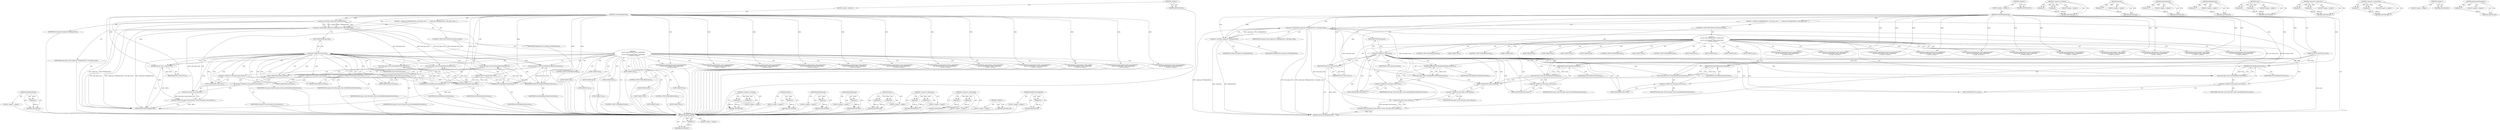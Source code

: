 digraph "BuildMouseWheelEvent" {
vulnerable_117 [label=<(METHOD,BuildMouseEvent)>];
vulnerable_118 [label=<(PARAM,p1)>];
vulnerable_119 [label=<(BLOCK,&lt;empty&gt;,&lt;empty&gt;)>];
vulnerable_120 [label=<(METHOD_RETURN,ANY)>];
vulnerable_6 [label=<(METHOD,&lt;global&gt;)<SUB>1</SUB>>];
vulnerable_7 [label=<(BLOCK,&lt;empty&gt;,&lt;empty&gt;)<SUB>1</SUB>>];
vulnerable_8 [label=<(METHOD,CreateWebInputEvent)<SUB>1</SUB>>];
vulnerable_9 [label=<(PARAM,const PP_InputEvent&amp; event)<SUB>1</SUB>>];
vulnerable_10 [label=<(BLOCK,{
  scoped_ptr&lt;WebInputEvent&gt; web_input_event;
...,{
  scoped_ptr&lt;WebInputEvent&gt; web_input_event;
...)<SUB>1</SUB>>];
vulnerable_11 [label=<(&lt;operator&gt;.greaterThan,scoped_ptr&lt;WebInputEvent&gt; web_input_event)<SUB>2</SUB>>];
vulnerable_12 [label=<(&lt;operator&gt;.lessThan,scoped_ptr&lt;WebInputEvent)<SUB>2</SUB>>];
vulnerable_13 [label=<(IDENTIFIER,scoped_ptr,scoped_ptr&lt;WebInputEvent)<SUB>2</SUB>>];
vulnerable_14 [label=<(IDENTIFIER,WebInputEvent,scoped_ptr&lt;WebInputEvent)<SUB>2</SUB>>];
vulnerable_15 [label=<(IDENTIFIER,web_input_event,scoped_ptr&lt;WebInputEvent&gt; web_input_event)<SUB>2</SUB>>];
vulnerable_16 [label=<(CONTROL_STRUCTURE,SWITCH,switch(event.type))<SUB>3</SUB>>];
vulnerable_17 [label=<(&lt;operator&gt;.fieldAccess,event.type)<SUB>3</SUB>>];
vulnerable_18 [label=<(IDENTIFIER,event,switch(event.type))<SUB>3</SUB>>];
vulnerable_19 [label=<(FIELD_IDENTIFIER,type,type)<SUB>3</SUB>>];
vulnerable_20 [label="<(BLOCK,{
    case PP_INPUTEVENT_TYPE_UNDEFINED:
      ...,{
    case PP_INPUTEVENT_TYPE_UNDEFINED:
      ...)<SUB>3</SUB>>"];
vulnerable_21 [label=<(JUMP_TARGET,case)<SUB>4</SUB>>];
vulnerable_22 [label="<(IDENTIFIER,PP_INPUTEVENT_TYPE_UNDEFINED,{
    case PP_INPUTEVENT_TYPE_UNDEFINED:
      ...)<SUB>4</SUB>>"];
vulnerable_23 [label=<(RETURN,return NULL;,return NULL;)<SUB>5</SUB>>];
vulnerable_24 [label=<(IDENTIFIER,NULL,return NULL;)<SUB>5</SUB>>];
vulnerable_25 [label=<(JUMP_TARGET,case)<SUB>6</SUB>>];
vulnerable_26 [label="<(IDENTIFIER,PP_INPUTEVENT_TYPE_MOUSEDOWN,{
    case PP_INPUTEVENT_TYPE_UNDEFINED:
      ...)<SUB>6</SUB>>"];
vulnerable_27 [label=<(JUMP_TARGET,case)<SUB>7</SUB>>];
vulnerable_28 [label="<(IDENTIFIER,PP_INPUTEVENT_TYPE_MOUSEUP,{
    case PP_INPUTEVENT_TYPE_UNDEFINED:
      ...)<SUB>7</SUB>>"];
vulnerable_29 [label=<(JUMP_TARGET,case)<SUB>8</SUB>>];
vulnerable_30 [label="<(IDENTIFIER,PP_INPUTEVENT_TYPE_MOUSEMOVE,{
    case PP_INPUTEVENT_TYPE_UNDEFINED:
      ...)<SUB>8</SUB>>"];
vulnerable_31 [label=<(JUMP_TARGET,case)<SUB>9</SUB>>];
vulnerable_32 [label="<(IDENTIFIER,PP_INPUTEVENT_TYPE_MOUSEENTER,{
    case PP_INPUTEVENT_TYPE_UNDEFINED:
      ...)<SUB>9</SUB>>"];
vulnerable_33 [label=<(JUMP_TARGET,case)<SUB>10</SUB>>];
vulnerable_34 [label="<(IDENTIFIER,PP_INPUTEVENT_TYPE_MOUSELEAVE,{
    case PP_INPUTEVENT_TYPE_UNDEFINED:
      ...)<SUB>10</SUB>>"];
vulnerable_35 [label=<(reset,web_input_event.reset(BuildMouseEvent(event)))<SUB>11</SUB>>];
vulnerable_36 [label=<(&lt;operator&gt;.fieldAccess,web_input_event.reset)<SUB>11</SUB>>];
vulnerable_37 [label=<(IDENTIFIER,web_input_event,web_input_event.reset(BuildMouseEvent(event)))<SUB>11</SUB>>];
vulnerable_38 [label=<(FIELD_IDENTIFIER,reset,reset)<SUB>11</SUB>>];
vulnerable_39 [label=<(BuildMouseEvent,BuildMouseEvent(event))<SUB>11</SUB>>];
vulnerable_40 [label=<(IDENTIFIER,event,BuildMouseEvent(event))<SUB>11</SUB>>];
vulnerable_41 [label=<(CONTROL_STRUCTURE,BREAK,break;)<SUB>12</SUB>>];
vulnerable_42 [label=<(JUMP_TARGET,case)<SUB>13</SUB>>];
vulnerable_43 [label="<(IDENTIFIER,PP_INPUTEVENT_TYPE_MOUSEWHEEL,{
    case PP_INPUTEVENT_TYPE_UNDEFINED:
      ...)<SUB>13</SUB>>"];
vulnerable_44 [label=<(reset,web_input_event.reset(BuildMouseWheelEvent(event)))<SUB>14</SUB>>];
vulnerable_45 [label=<(&lt;operator&gt;.fieldAccess,web_input_event.reset)<SUB>14</SUB>>];
vulnerable_46 [label=<(IDENTIFIER,web_input_event,web_input_event.reset(BuildMouseWheelEvent(event)))<SUB>14</SUB>>];
vulnerable_47 [label=<(FIELD_IDENTIFIER,reset,reset)<SUB>14</SUB>>];
vulnerable_48 [label=<(BuildMouseWheelEvent,BuildMouseWheelEvent(event))<SUB>14</SUB>>];
vulnerable_49 [label=<(IDENTIFIER,event,BuildMouseWheelEvent(event))<SUB>14</SUB>>];
vulnerable_50 [label=<(CONTROL_STRUCTURE,BREAK,break;)<SUB>15</SUB>>];
vulnerable_51 [label=<(JUMP_TARGET,case)<SUB>16</SUB>>];
vulnerable_52 [label="<(IDENTIFIER,PP_INPUTEVENT_TYPE_RAWKEYDOWN,{
    case PP_INPUTEVENT_TYPE_UNDEFINED:
      ...)<SUB>16</SUB>>"];
vulnerable_53 [label=<(JUMP_TARGET,case)<SUB>17</SUB>>];
vulnerable_54 [label="<(IDENTIFIER,PP_INPUTEVENT_TYPE_KEYDOWN,{
    case PP_INPUTEVENT_TYPE_UNDEFINED:
      ...)<SUB>17</SUB>>"];
vulnerable_55 [label=<(JUMP_TARGET,case)<SUB>18</SUB>>];
vulnerable_56 [label="<(IDENTIFIER,PP_INPUTEVENT_TYPE_KEYUP,{
    case PP_INPUTEVENT_TYPE_UNDEFINED:
      ...)<SUB>18</SUB>>"];
vulnerable_57 [label=<(reset,web_input_event.reset(BuildKeyEvent(event)))<SUB>19</SUB>>];
vulnerable_58 [label=<(&lt;operator&gt;.fieldAccess,web_input_event.reset)<SUB>19</SUB>>];
vulnerable_59 [label=<(IDENTIFIER,web_input_event,web_input_event.reset(BuildKeyEvent(event)))<SUB>19</SUB>>];
vulnerable_60 [label=<(FIELD_IDENTIFIER,reset,reset)<SUB>19</SUB>>];
vulnerable_61 [label=<(BuildKeyEvent,BuildKeyEvent(event))<SUB>19</SUB>>];
vulnerable_62 [label=<(IDENTIFIER,event,BuildKeyEvent(event))<SUB>19</SUB>>];
vulnerable_63 [label=<(CONTROL_STRUCTURE,BREAK,break;)<SUB>20</SUB>>];
vulnerable_64 [label=<(JUMP_TARGET,case)<SUB>21</SUB>>];
vulnerable_65 [label="<(IDENTIFIER,PP_INPUTEVENT_TYPE_CHAR,{
    case PP_INPUTEVENT_TYPE_UNDEFINED:
      ...)<SUB>21</SUB>>"];
vulnerable_66 [label=<(reset,web_input_event.reset(BuildCharEvent(event)))<SUB>22</SUB>>];
vulnerable_67 [label=<(&lt;operator&gt;.fieldAccess,web_input_event.reset)<SUB>22</SUB>>];
vulnerable_68 [label=<(IDENTIFIER,web_input_event,web_input_event.reset(BuildCharEvent(event)))<SUB>22</SUB>>];
vulnerable_69 [label=<(FIELD_IDENTIFIER,reset,reset)<SUB>22</SUB>>];
vulnerable_70 [label=<(BuildCharEvent,BuildCharEvent(event))<SUB>22</SUB>>];
vulnerable_71 [label=<(IDENTIFIER,event,BuildCharEvent(event))<SUB>22</SUB>>];
vulnerable_72 [label=<(CONTROL_STRUCTURE,BREAK,break;)<SUB>23</SUB>>];
vulnerable_73 [label=<(RETURN,return web_input_event.release();,return web_input_event.release();)<SUB>26</SUB>>];
vulnerable_74 [label=<(release,web_input_event.release())<SUB>26</SUB>>];
vulnerable_75 [label=<(&lt;operator&gt;.fieldAccess,web_input_event.release)<SUB>26</SUB>>];
vulnerable_76 [label=<(IDENTIFIER,web_input_event,web_input_event.release())<SUB>26</SUB>>];
vulnerable_77 [label=<(FIELD_IDENTIFIER,release,release)<SUB>26</SUB>>];
vulnerable_78 [label=<(METHOD_RETURN,WebInputEvent)<SUB>1</SUB>>];
vulnerable_80 [label=<(METHOD_RETURN,ANY)<SUB>1</SUB>>];
vulnerable_102 [label=<(METHOD,&lt;operator&gt;.lessThan)>];
vulnerable_103 [label=<(PARAM,p1)>];
vulnerable_104 [label=<(PARAM,p2)>];
vulnerable_105 [label=<(BLOCK,&lt;empty&gt;,&lt;empty&gt;)>];
vulnerable_106 [label=<(METHOD_RETURN,ANY)>];
vulnerable_133 [label=<(METHOD,release)>];
vulnerable_134 [label=<(PARAM,p1)>];
vulnerable_135 [label=<(BLOCK,&lt;empty&gt;,&lt;empty&gt;)>];
vulnerable_136 [label=<(METHOD_RETURN,ANY)>];
vulnerable_129 [label=<(METHOD,BuildCharEvent)>];
vulnerable_130 [label=<(PARAM,p1)>];
vulnerable_131 [label=<(BLOCK,&lt;empty&gt;,&lt;empty&gt;)>];
vulnerable_132 [label=<(METHOD_RETURN,ANY)>];
vulnerable_125 [label=<(METHOD,BuildKeyEvent)>];
vulnerable_126 [label=<(PARAM,p1)>];
vulnerable_127 [label=<(BLOCK,&lt;empty&gt;,&lt;empty&gt;)>];
vulnerable_128 [label=<(METHOD_RETURN,ANY)>];
vulnerable_112 [label=<(METHOD,reset)>];
vulnerable_113 [label=<(PARAM,p1)>];
vulnerable_114 [label=<(PARAM,p2)>];
vulnerable_115 [label=<(BLOCK,&lt;empty&gt;,&lt;empty&gt;)>];
vulnerable_116 [label=<(METHOD_RETURN,ANY)>];
vulnerable_107 [label=<(METHOD,&lt;operator&gt;.fieldAccess)>];
vulnerable_108 [label=<(PARAM,p1)>];
vulnerable_109 [label=<(PARAM,p2)>];
vulnerable_110 [label=<(BLOCK,&lt;empty&gt;,&lt;empty&gt;)>];
vulnerable_111 [label=<(METHOD_RETURN,ANY)>];
vulnerable_97 [label=<(METHOD,&lt;operator&gt;.greaterThan)>];
vulnerable_98 [label=<(PARAM,p1)>];
vulnerable_99 [label=<(PARAM,p2)>];
vulnerable_100 [label=<(BLOCK,&lt;empty&gt;,&lt;empty&gt;)>];
vulnerable_101 [label=<(METHOD_RETURN,ANY)>];
vulnerable_91 [label=<(METHOD,&lt;global&gt;)<SUB>1</SUB>>];
vulnerable_92 [label=<(BLOCK,&lt;empty&gt;,&lt;empty&gt;)>];
vulnerable_93 [label=<(METHOD_RETURN,ANY)>];
vulnerable_121 [label=<(METHOD,BuildMouseWheelEvent)>];
vulnerable_122 [label=<(PARAM,p1)>];
vulnerable_123 [label=<(BLOCK,&lt;empty&gt;,&lt;empty&gt;)>];
vulnerable_124 [label=<(METHOD_RETURN,ANY)>];
fixed_119 [label=<(METHOD,BuildMouseEvent)>];
fixed_120 [label=<(PARAM,p1)>];
fixed_121 [label=<(BLOCK,&lt;empty&gt;,&lt;empty&gt;)>];
fixed_122 [label=<(METHOD_RETURN,ANY)>];
fixed_6 [label=<(METHOD,&lt;global&gt;)<SUB>1</SUB>>];
fixed_7 [label=<(BLOCK,&lt;empty&gt;,&lt;empty&gt;)<SUB>1</SUB>>];
fixed_8 [label=<(METHOD,CreateWebInputEvent)<SUB>1</SUB>>];
fixed_9 [label=<(PARAM,const PP_InputEvent&amp; event)<SUB>1</SUB>>];
fixed_10 [label=<(BLOCK,{
  scoped_ptr&lt;WebInputEvent&gt; web_input_event;
...,{
  scoped_ptr&lt;WebInputEvent&gt; web_input_event;
...)<SUB>1</SUB>>];
fixed_11 [label=<(&lt;operator&gt;.greaterThan,scoped_ptr&lt;WebInputEvent&gt; web_input_event)<SUB>2</SUB>>];
fixed_12 [label=<(&lt;operator&gt;.lessThan,scoped_ptr&lt;WebInputEvent)<SUB>2</SUB>>];
fixed_13 [label=<(IDENTIFIER,scoped_ptr,scoped_ptr&lt;WebInputEvent)<SUB>2</SUB>>];
fixed_14 [label=<(IDENTIFIER,WebInputEvent,scoped_ptr&lt;WebInputEvent)<SUB>2</SUB>>];
fixed_15 [label=<(IDENTIFIER,web_input_event,scoped_ptr&lt;WebInputEvent&gt; web_input_event)<SUB>2</SUB>>];
fixed_16 [label=<(CONTROL_STRUCTURE,SWITCH,switch(event.type))<SUB>3</SUB>>];
fixed_17 [label=<(&lt;operator&gt;.fieldAccess,event.type)<SUB>3</SUB>>];
fixed_18 [label=<(IDENTIFIER,event,switch(event.type))<SUB>3</SUB>>];
fixed_19 [label=<(FIELD_IDENTIFIER,type,type)<SUB>3</SUB>>];
fixed_20 [label="<(BLOCK,{
    case PP_INPUTEVENT_TYPE_UNDEFINED:
      ...,{
    case PP_INPUTEVENT_TYPE_UNDEFINED:
      ...)<SUB>3</SUB>>"];
fixed_21 [label=<(JUMP_TARGET,case)<SUB>4</SUB>>];
fixed_22 [label="<(IDENTIFIER,PP_INPUTEVENT_TYPE_UNDEFINED,{
    case PP_INPUTEVENT_TYPE_UNDEFINED:
      ...)<SUB>4</SUB>>"];
fixed_23 [label=<(RETURN,return NULL;,return NULL;)<SUB>5</SUB>>];
fixed_24 [label=<(IDENTIFIER,NULL,return NULL;)<SUB>5</SUB>>];
fixed_25 [label=<(JUMP_TARGET,case)<SUB>6</SUB>>];
fixed_26 [label="<(IDENTIFIER,PP_INPUTEVENT_TYPE_MOUSEDOWN,{
    case PP_INPUTEVENT_TYPE_UNDEFINED:
      ...)<SUB>6</SUB>>"];
fixed_27 [label=<(JUMP_TARGET,case)<SUB>7</SUB>>];
fixed_28 [label="<(IDENTIFIER,PP_INPUTEVENT_TYPE_MOUSEUP,{
    case PP_INPUTEVENT_TYPE_UNDEFINED:
      ...)<SUB>7</SUB>>"];
fixed_29 [label=<(JUMP_TARGET,case)<SUB>8</SUB>>];
fixed_30 [label="<(IDENTIFIER,PP_INPUTEVENT_TYPE_MOUSEMOVE,{
    case PP_INPUTEVENT_TYPE_UNDEFINED:
      ...)<SUB>8</SUB>>"];
fixed_31 [label=<(JUMP_TARGET,case)<SUB>9</SUB>>];
fixed_32 [label="<(IDENTIFIER,PP_INPUTEVENT_TYPE_MOUSEENTER,{
    case PP_INPUTEVENT_TYPE_UNDEFINED:
      ...)<SUB>9</SUB>>"];
fixed_33 [label=<(JUMP_TARGET,case)<SUB>10</SUB>>];
fixed_34 [label="<(IDENTIFIER,PP_INPUTEVENT_TYPE_MOUSELEAVE,{
    case PP_INPUTEVENT_TYPE_UNDEFINED:
      ...)<SUB>10</SUB>>"];
fixed_35 [label=<(JUMP_TARGET,case)<SUB>11</SUB>>];
fixed_36 [label="<(IDENTIFIER,PP_INPUTEVENT_TYPE_CONTEXTMENU,{
    case PP_INPUTEVENT_TYPE_UNDEFINED:
      ...)<SUB>11</SUB>>"];
fixed_37 [label=<(reset,web_input_event.reset(BuildMouseEvent(event)))<SUB>12</SUB>>];
fixed_38 [label=<(&lt;operator&gt;.fieldAccess,web_input_event.reset)<SUB>12</SUB>>];
fixed_39 [label=<(IDENTIFIER,web_input_event,web_input_event.reset(BuildMouseEvent(event)))<SUB>12</SUB>>];
fixed_40 [label=<(FIELD_IDENTIFIER,reset,reset)<SUB>12</SUB>>];
fixed_41 [label=<(BuildMouseEvent,BuildMouseEvent(event))<SUB>12</SUB>>];
fixed_42 [label=<(IDENTIFIER,event,BuildMouseEvent(event))<SUB>12</SUB>>];
fixed_43 [label=<(CONTROL_STRUCTURE,BREAK,break;)<SUB>13</SUB>>];
fixed_44 [label=<(JUMP_TARGET,case)<SUB>14</SUB>>];
fixed_45 [label="<(IDENTIFIER,PP_INPUTEVENT_TYPE_MOUSEWHEEL,{
    case PP_INPUTEVENT_TYPE_UNDEFINED:
      ...)<SUB>14</SUB>>"];
fixed_46 [label=<(reset,web_input_event.reset(BuildMouseWheelEvent(event)))<SUB>15</SUB>>];
fixed_47 [label=<(&lt;operator&gt;.fieldAccess,web_input_event.reset)<SUB>15</SUB>>];
fixed_48 [label=<(IDENTIFIER,web_input_event,web_input_event.reset(BuildMouseWheelEvent(event)))<SUB>15</SUB>>];
fixed_49 [label=<(FIELD_IDENTIFIER,reset,reset)<SUB>15</SUB>>];
fixed_50 [label=<(BuildMouseWheelEvent,BuildMouseWheelEvent(event))<SUB>15</SUB>>];
fixed_51 [label=<(IDENTIFIER,event,BuildMouseWheelEvent(event))<SUB>15</SUB>>];
fixed_52 [label=<(CONTROL_STRUCTURE,BREAK,break;)<SUB>16</SUB>>];
fixed_53 [label=<(JUMP_TARGET,case)<SUB>17</SUB>>];
fixed_54 [label="<(IDENTIFIER,PP_INPUTEVENT_TYPE_RAWKEYDOWN,{
    case PP_INPUTEVENT_TYPE_UNDEFINED:
      ...)<SUB>17</SUB>>"];
fixed_55 [label=<(JUMP_TARGET,case)<SUB>18</SUB>>];
fixed_56 [label="<(IDENTIFIER,PP_INPUTEVENT_TYPE_KEYDOWN,{
    case PP_INPUTEVENT_TYPE_UNDEFINED:
      ...)<SUB>18</SUB>>"];
fixed_57 [label=<(JUMP_TARGET,case)<SUB>19</SUB>>];
fixed_58 [label="<(IDENTIFIER,PP_INPUTEVENT_TYPE_KEYUP,{
    case PP_INPUTEVENT_TYPE_UNDEFINED:
      ...)<SUB>19</SUB>>"];
fixed_59 [label=<(reset,web_input_event.reset(BuildKeyEvent(event)))<SUB>20</SUB>>];
fixed_60 [label=<(&lt;operator&gt;.fieldAccess,web_input_event.reset)<SUB>20</SUB>>];
fixed_61 [label=<(IDENTIFIER,web_input_event,web_input_event.reset(BuildKeyEvent(event)))<SUB>20</SUB>>];
fixed_62 [label=<(FIELD_IDENTIFIER,reset,reset)<SUB>20</SUB>>];
fixed_63 [label=<(BuildKeyEvent,BuildKeyEvent(event))<SUB>20</SUB>>];
fixed_64 [label=<(IDENTIFIER,event,BuildKeyEvent(event))<SUB>20</SUB>>];
fixed_65 [label=<(CONTROL_STRUCTURE,BREAK,break;)<SUB>21</SUB>>];
fixed_66 [label=<(JUMP_TARGET,case)<SUB>22</SUB>>];
fixed_67 [label="<(IDENTIFIER,PP_INPUTEVENT_TYPE_CHAR,{
    case PP_INPUTEVENT_TYPE_UNDEFINED:
      ...)<SUB>22</SUB>>"];
fixed_68 [label=<(reset,web_input_event.reset(BuildCharEvent(event)))<SUB>23</SUB>>];
fixed_69 [label=<(&lt;operator&gt;.fieldAccess,web_input_event.reset)<SUB>23</SUB>>];
fixed_70 [label=<(IDENTIFIER,web_input_event,web_input_event.reset(BuildCharEvent(event)))<SUB>23</SUB>>];
fixed_71 [label=<(FIELD_IDENTIFIER,reset,reset)<SUB>23</SUB>>];
fixed_72 [label=<(BuildCharEvent,BuildCharEvent(event))<SUB>23</SUB>>];
fixed_73 [label=<(IDENTIFIER,event,BuildCharEvent(event))<SUB>23</SUB>>];
fixed_74 [label=<(CONTROL_STRUCTURE,BREAK,break;)<SUB>24</SUB>>];
fixed_75 [label=<(RETURN,return web_input_event.release();,return web_input_event.release();)<SUB>27</SUB>>];
fixed_76 [label=<(release,web_input_event.release())<SUB>27</SUB>>];
fixed_77 [label=<(&lt;operator&gt;.fieldAccess,web_input_event.release)<SUB>27</SUB>>];
fixed_78 [label=<(IDENTIFIER,web_input_event,web_input_event.release())<SUB>27</SUB>>];
fixed_79 [label=<(FIELD_IDENTIFIER,release,release)<SUB>27</SUB>>];
fixed_80 [label=<(METHOD_RETURN,WebInputEvent)<SUB>1</SUB>>];
fixed_82 [label=<(METHOD_RETURN,ANY)<SUB>1</SUB>>];
fixed_104 [label=<(METHOD,&lt;operator&gt;.lessThan)>];
fixed_105 [label=<(PARAM,p1)>];
fixed_106 [label=<(PARAM,p2)>];
fixed_107 [label=<(BLOCK,&lt;empty&gt;,&lt;empty&gt;)>];
fixed_108 [label=<(METHOD_RETURN,ANY)>];
fixed_135 [label=<(METHOD,release)>];
fixed_136 [label=<(PARAM,p1)>];
fixed_137 [label=<(BLOCK,&lt;empty&gt;,&lt;empty&gt;)>];
fixed_138 [label=<(METHOD_RETURN,ANY)>];
fixed_131 [label=<(METHOD,BuildCharEvent)>];
fixed_132 [label=<(PARAM,p1)>];
fixed_133 [label=<(BLOCK,&lt;empty&gt;,&lt;empty&gt;)>];
fixed_134 [label=<(METHOD_RETURN,ANY)>];
fixed_127 [label=<(METHOD,BuildKeyEvent)>];
fixed_128 [label=<(PARAM,p1)>];
fixed_129 [label=<(BLOCK,&lt;empty&gt;,&lt;empty&gt;)>];
fixed_130 [label=<(METHOD_RETURN,ANY)>];
fixed_114 [label=<(METHOD,reset)>];
fixed_115 [label=<(PARAM,p1)>];
fixed_116 [label=<(PARAM,p2)>];
fixed_117 [label=<(BLOCK,&lt;empty&gt;,&lt;empty&gt;)>];
fixed_118 [label=<(METHOD_RETURN,ANY)>];
fixed_109 [label=<(METHOD,&lt;operator&gt;.fieldAccess)>];
fixed_110 [label=<(PARAM,p1)>];
fixed_111 [label=<(PARAM,p2)>];
fixed_112 [label=<(BLOCK,&lt;empty&gt;,&lt;empty&gt;)>];
fixed_113 [label=<(METHOD_RETURN,ANY)>];
fixed_99 [label=<(METHOD,&lt;operator&gt;.greaterThan)>];
fixed_100 [label=<(PARAM,p1)>];
fixed_101 [label=<(PARAM,p2)>];
fixed_102 [label=<(BLOCK,&lt;empty&gt;,&lt;empty&gt;)>];
fixed_103 [label=<(METHOD_RETURN,ANY)>];
fixed_93 [label=<(METHOD,&lt;global&gt;)<SUB>1</SUB>>];
fixed_94 [label=<(BLOCK,&lt;empty&gt;,&lt;empty&gt;)>];
fixed_95 [label=<(METHOD_RETURN,ANY)>];
fixed_123 [label=<(METHOD,BuildMouseWheelEvent)>];
fixed_124 [label=<(PARAM,p1)>];
fixed_125 [label=<(BLOCK,&lt;empty&gt;,&lt;empty&gt;)>];
fixed_126 [label=<(METHOD_RETURN,ANY)>];
vulnerable_117 -> vulnerable_118  [key=0, label="AST: "];
vulnerable_117 -> vulnerable_118  [key=1, label="DDG: "];
vulnerable_117 -> vulnerable_119  [key=0, label="AST: "];
vulnerable_117 -> vulnerable_120  [key=0, label="AST: "];
vulnerable_117 -> vulnerable_120  [key=1, label="CFG: "];
vulnerable_118 -> vulnerable_120  [key=0, label="DDG: p1"];
vulnerable_6 -> vulnerable_7  [key=0, label="AST: "];
vulnerable_6 -> vulnerable_80  [key=0, label="AST: "];
vulnerable_6 -> vulnerable_80  [key=1, label="CFG: "];
vulnerable_7 -> vulnerable_8  [key=0, label="AST: "];
vulnerable_8 -> vulnerable_9  [key=0, label="AST: "];
vulnerable_8 -> vulnerable_9  [key=1, label="DDG: "];
vulnerable_8 -> vulnerable_10  [key=0, label="AST: "];
vulnerable_8 -> vulnerable_78  [key=0, label="AST: "];
vulnerable_8 -> vulnerable_12  [key=0, label="CFG: "];
vulnerable_8 -> vulnerable_12  [key=1, label="DDG: "];
vulnerable_8 -> vulnerable_11  [key=0, label="DDG: "];
vulnerable_8 -> vulnerable_22  [key=0, label="DDG: "];
vulnerable_8 -> vulnerable_23  [key=0, label="DDG: "];
vulnerable_8 -> vulnerable_26  [key=0, label="DDG: "];
vulnerable_8 -> vulnerable_28  [key=0, label="DDG: "];
vulnerable_8 -> vulnerable_30  [key=0, label="DDG: "];
vulnerable_8 -> vulnerable_32  [key=0, label="DDG: "];
vulnerable_8 -> vulnerable_34  [key=0, label="DDG: "];
vulnerable_8 -> vulnerable_43  [key=0, label="DDG: "];
vulnerable_8 -> vulnerable_52  [key=0, label="DDG: "];
vulnerable_8 -> vulnerable_54  [key=0, label="DDG: "];
vulnerable_8 -> vulnerable_56  [key=0, label="DDG: "];
vulnerable_8 -> vulnerable_65  [key=0, label="DDG: "];
vulnerable_8 -> vulnerable_24  [key=0, label="DDG: "];
vulnerable_8 -> vulnerable_39  [key=0, label="DDG: "];
vulnerable_8 -> vulnerable_48  [key=0, label="DDG: "];
vulnerable_8 -> vulnerable_61  [key=0, label="DDG: "];
vulnerable_8 -> vulnerable_70  [key=0, label="DDG: "];
vulnerable_9 -> vulnerable_78  [key=0, label="DDG: event"];
vulnerable_9 -> vulnerable_39  [key=0, label="DDG: event"];
vulnerable_9 -> vulnerable_48  [key=0, label="DDG: event"];
vulnerable_9 -> vulnerable_61  [key=0, label="DDG: event"];
vulnerable_9 -> vulnerable_70  [key=0, label="DDG: event"];
vulnerable_10 -> vulnerable_11  [key=0, label="AST: "];
vulnerable_10 -> vulnerable_16  [key=0, label="AST: "];
vulnerable_10 -> vulnerable_73  [key=0, label="AST: "];
vulnerable_11 -> vulnerable_12  [key=0, label="AST: "];
vulnerable_11 -> vulnerable_15  [key=0, label="AST: "];
vulnerable_11 -> vulnerable_19  [key=0, label="CFG: "];
vulnerable_11 -> vulnerable_78  [key=0, label="DDG: scoped_ptr&lt;WebInputEvent"];
vulnerable_11 -> vulnerable_78  [key=1, label="DDG: web_input_event"];
vulnerable_11 -> vulnerable_78  [key=2, label="DDG: scoped_ptr&lt;WebInputEvent&gt; web_input_event"];
vulnerable_11 -> vulnerable_74  [key=0, label="DDG: web_input_event"];
vulnerable_11 -> vulnerable_35  [key=0, label="DDG: web_input_event"];
vulnerable_11 -> vulnerable_44  [key=0, label="DDG: web_input_event"];
vulnerable_11 -> vulnerable_57  [key=0, label="DDG: web_input_event"];
vulnerable_11 -> vulnerable_66  [key=0, label="DDG: web_input_event"];
vulnerable_12 -> vulnerable_13  [key=0, label="AST: "];
vulnerable_12 -> vulnerable_14  [key=0, label="AST: "];
vulnerable_12 -> vulnerable_11  [key=0, label="CFG: "];
vulnerable_12 -> vulnerable_11  [key=1, label="DDG: scoped_ptr"];
vulnerable_12 -> vulnerable_11  [key=2, label="DDG: WebInputEvent"];
vulnerable_12 -> vulnerable_78  [key=0, label="DDG: scoped_ptr"];
vulnerable_12 -> vulnerable_78  [key=1, label="DDG: WebInputEvent"];
vulnerable_16 -> vulnerable_17  [key=0, label="AST: "];
vulnerable_16 -> vulnerable_20  [key=0, label="AST: "];
vulnerable_17 -> vulnerable_18  [key=0, label="AST: "];
vulnerable_17 -> vulnerable_19  [key=0, label="AST: "];
vulnerable_17 -> vulnerable_23  [key=0, label="CFG: "];
vulnerable_17 -> vulnerable_23  [key=1, label="CDG: "];
vulnerable_17 -> vulnerable_38  [key=0, label="CFG: "];
vulnerable_17 -> vulnerable_38  [key=1, label="CDG: "];
vulnerable_17 -> vulnerable_47  [key=0, label="CFG: "];
vulnerable_17 -> vulnerable_47  [key=1, label="CDG: "];
vulnerable_17 -> vulnerable_60  [key=0, label="CFG: "];
vulnerable_17 -> vulnerable_60  [key=1, label="CDG: "];
vulnerable_17 -> vulnerable_69  [key=0, label="CFG: "];
vulnerable_17 -> vulnerable_69  [key=1, label="CDG: "];
vulnerable_17 -> vulnerable_77  [key=0, label="CFG: "];
vulnerable_17 -> vulnerable_77  [key=1, label="CDG: "];
vulnerable_17 -> vulnerable_48  [key=0, label="CDG: "];
vulnerable_17 -> vulnerable_73  [key=0, label="CDG: "];
vulnerable_17 -> vulnerable_57  [key=0, label="CDG: "];
vulnerable_17 -> vulnerable_66  [key=0, label="CDG: "];
vulnerable_17 -> vulnerable_75  [key=0, label="CDG: "];
vulnerable_17 -> vulnerable_67  [key=0, label="CDG: "];
vulnerable_17 -> vulnerable_74  [key=0, label="CDG: "];
vulnerable_17 -> vulnerable_45  [key=0, label="CDG: "];
vulnerable_17 -> vulnerable_44  [key=0, label="CDG: "];
vulnerable_17 -> vulnerable_35  [key=0, label="CDG: "];
vulnerable_17 -> vulnerable_58  [key=0, label="CDG: "];
vulnerable_17 -> vulnerable_61  [key=0, label="CDG: "];
vulnerable_17 -> vulnerable_36  [key=0, label="CDG: "];
vulnerable_17 -> vulnerable_70  [key=0, label="CDG: "];
vulnerable_17 -> vulnerable_39  [key=0, label="CDG: "];
vulnerable_19 -> vulnerable_17  [key=0, label="CFG: "];
vulnerable_20 -> vulnerable_21  [key=0, label="AST: "];
vulnerable_20 -> vulnerable_22  [key=0, label="AST: "];
vulnerable_20 -> vulnerable_23  [key=0, label="AST: "];
vulnerable_20 -> vulnerable_25  [key=0, label="AST: "];
vulnerable_20 -> vulnerable_26  [key=0, label="AST: "];
vulnerable_20 -> vulnerable_27  [key=0, label="AST: "];
vulnerable_20 -> vulnerable_28  [key=0, label="AST: "];
vulnerable_20 -> vulnerable_29  [key=0, label="AST: "];
vulnerable_20 -> vulnerable_30  [key=0, label="AST: "];
vulnerable_20 -> vulnerable_31  [key=0, label="AST: "];
vulnerable_20 -> vulnerable_32  [key=0, label="AST: "];
vulnerable_20 -> vulnerable_33  [key=0, label="AST: "];
vulnerable_20 -> vulnerable_34  [key=0, label="AST: "];
vulnerable_20 -> vulnerable_35  [key=0, label="AST: "];
vulnerable_20 -> vulnerable_41  [key=0, label="AST: "];
vulnerable_20 -> vulnerable_42  [key=0, label="AST: "];
vulnerable_20 -> vulnerable_43  [key=0, label="AST: "];
vulnerable_20 -> vulnerable_44  [key=0, label="AST: "];
vulnerable_20 -> vulnerable_50  [key=0, label="AST: "];
vulnerable_20 -> vulnerable_51  [key=0, label="AST: "];
vulnerable_20 -> vulnerable_52  [key=0, label="AST: "];
vulnerable_20 -> vulnerable_53  [key=0, label="AST: "];
vulnerable_20 -> vulnerable_54  [key=0, label="AST: "];
vulnerable_20 -> vulnerable_55  [key=0, label="AST: "];
vulnerable_20 -> vulnerable_56  [key=0, label="AST: "];
vulnerable_20 -> vulnerable_57  [key=0, label="AST: "];
vulnerable_20 -> vulnerable_63  [key=0, label="AST: "];
vulnerable_20 -> vulnerable_64  [key=0, label="AST: "];
vulnerable_20 -> vulnerable_65  [key=0, label="AST: "];
vulnerable_20 -> vulnerable_66  [key=0, label="AST: "];
vulnerable_20 -> vulnerable_72  [key=0, label="AST: "];
vulnerable_23 -> vulnerable_24  [key=0, label="AST: "];
vulnerable_23 -> vulnerable_78  [key=0, label="CFG: "];
vulnerable_23 -> vulnerable_78  [key=1, label="DDG: &lt;RET&gt;"];
vulnerable_24 -> vulnerable_23  [key=0, label="DDG: NULL"];
vulnerable_35 -> vulnerable_36  [key=0, label="AST: "];
vulnerable_35 -> vulnerable_39  [key=0, label="AST: "];
vulnerable_35 -> vulnerable_77  [key=0, label="CFG: "];
vulnerable_36 -> vulnerable_37  [key=0, label="AST: "];
vulnerable_36 -> vulnerable_38  [key=0, label="AST: "];
vulnerable_36 -> vulnerable_39  [key=0, label="CFG: "];
vulnerable_38 -> vulnerable_36  [key=0, label="CFG: "];
vulnerable_39 -> vulnerable_40  [key=0, label="AST: "];
vulnerable_39 -> vulnerable_35  [key=0, label="CFG: "];
vulnerable_39 -> vulnerable_35  [key=1, label="DDG: event"];
vulnerable_44 -> vulnerable_45  [key=0, label="AST: "];
vulnerable_44 -> vulnerable_48  [key=0, label="AST: "];
vulnerable_44 -> vulnerable_77  [key=0, label="CFG: "];
vulnerable_45 -> vulnerable_46  [key=0, label="AST: "];
vulnerable_45 -> vulnerable_47  [key=0, label="AST: "];
vulnerable_45 -> vulnerable_48  [key=0, label="CFG: "];
vulnerable_47 -> vulnerable_45  [key=0, label="CFG: "];
vulnerable_48 -> vulnerable_49  [key=0, label="AST: "];
vulnerable_48 -> vulnerable_44  [key=0, label="CFG: "];
vulnerable_48 -> vulnerable_44  [key=1, label="DDG: event"];
vulnerable_57 -> vulnerable_58  [key=0, label="AST: "];
vulnerable_57 -> vulnerable_61  [key=0, label="AST: "];
vulnerable_57 -> vulnerable_77  [key=0, label="CFG: "];
vulnerable_58 -> vulnerable_59  [key=0, label="AST: "];
vulnerable_58 -> vulnerable_60  [key=0, label="AST: "];
vulnerable_58 -> vulnerable_61  [key=0, label="CFG: "];
vulnerable_60 -> vulnerable_58  [key=0, label="CFG: "];
vulnerable_61 -> vulnerable_62  [key=0, label="AST: "];
vulnerable_61 -> vulnerable_57  [key=0, label="CFG: "];
vulnerable_61 -> vulnerable_57  [key=1, label="DDG: event"];
vulnerable_66 -> vulnerable_67  [key=0, label="AST: "];
vulnerable_66 -> vulnerable_70  [key=0, label="AST: "];
vulnerable_66 -> vulnerable_77  [key=0, label="CFG: "];
vulnerable_67 -> vulnerable_68  [key=0, label="AST: "];
vulnerable_67 -> vulnerable_69  [key=0, label="AST: "];
vulnerable_67 -> vulnerable_70  [key=0, label="CFG: "];
vulnerable_69 -> vulnerable_67  [key=0, label="CFG: "];
vulnerable_70 -> vulnerable_71  [key=0, label="AST: "];
vulnerable_70 -> vulnerable_66  [key=0, label="CFG: "];
vulnerable_70 -> vulnerable_66  [key=1, label="DDG: event"];
vulnerable_73 -> vulnerable_74  [key=0, label="AST: "];
vulnerable_73 -> vulnerable_78  [key=0, label="CFG: "];
vulnerable_73 -> vulnerable_78  [key=1, label="DDG: &lt;RET&gt;"];
vulnerable_74 -> vulnerable_75  [key=0, label="AST: "];
vulnerable_74 -> vulnerable_73  [key=0, label="CFG: "];
vulnerable_74 -> vulnerable_73  [key=1, label="DDG: web_input_event.release()"];
vulnerable_75 -> vulnerable_76  [key=0, label="AST: "];
vulnerable_75 -> vulnerable_77  [key=0, label="AST: "];
vulnerable_75 -> vulnerable_74  [key=0, label="CFG: "];
vulnerable_77 -> vulnerable_75  [key=0, label="CFG: "];
vulnerable_102 -> vulnerable_103  [key=0, label="AST: "];
vulnerable_102 -> vulnerable_103  [key=1, label="DDG: "];
vulnerable_102 -> vulnerable_105  [key=0, label="AST: "];
vulnerable_102 -> vulnerable_104  [key=0, label="AST: "];
vulnerable_102 -> vulnerable_104  [key=1, label="DDG: "];
vulnerable_102 -> vulnerable_106  [key=0, label="AST: "];
vulnerable_102 -> vulnerable_106  [key=1, label="CFG: "];
vulnerable_103 -> vulnerable_106  [key=0, label="DDG: p1"];
vulnerable_104 -> vulnerable_106  [key=0, label="DDG: p2"];
vulnerable_133 -> vulnerable_134  [key=0, label="AST: "];
vulnerable_133 -> vulnerable_134  [key=1, label="DDG: "];
vulnerable_133 -> vulnerable_135  [key=0, label="AST: "];
vulnerable_133 -> vulnerable_136  [key=0, label="AST: "];
vulnerable_133 -> vulnerable_136  [key=1, label="CFG: "];
vulnerable_134 -> vulnerable_136  [key=0, label="DDG: p1"];
vulnerable_129 -> vulnerable_130  [key=0, label="AST: "];
vulnerable_129 -> vulnerable_130  [key=1, label="DDG: "];
vulnerable_129 -> vulnerable_131  [key=0, label="AST: "];
vulnerable_129 -> vulnerable_132  [key=0, label="AST: "];
vulnerable_129 -> vulnerable_132  [key=1, label="CFG: "];
vulnerable_130 -> vulnerable_132  [key=0, label="DDG: p1"];
vulnerable_125 -> vulnerable_126  [key=0, label="AST: "];
vulnerable_125 -> vulnerable_126  [key=1, label="DDG: "];
vulnerable_125 -> vulnerable_127  [key=0, label="AST: "];
vulnerable_125 -> vulnerable_128  [key=0, label="AST: "];
vulnerable_125 -> vulnerable_128  [key=1, label="CFG: "];
vulnerable_126 -> vulnerable_128  [key=0, label="DDG: p1"];
vulnerable_112 -> vulnerable_113  [key=0, label="AST: "];
vulnerable_112 -> vulnerable_113  [key=1, label="DDG: "];
vulnerable_112 -> vulnerable_115  [key=0, label="AST: "];
vulnerable_112 -> vulnerable_114  [key=0, label="AST: "];
vulnerable_112 -> vulnerable_114  [key=1, label="DDG: "];
vulnerable_112 -> vulnerable_116  [key=0, label="AST: "];
vulnerable_112 -> vulnerable_116  [key=1, label="CFG: "];
vulnerable_113 -> vulnerable_116  [key=0, label="DDG: p1"];
vulnerable_114 -> vulnerable_116  [key=0, label="DDG: p2"];
vulnerable_107 -> vulnerable_108  [key=0, label="AST: "];
vulnerable_107 -> vulnerable_108  [key=1, label="DDG: "];
vulnerable_107 -> vulnerable_110  [key=0, label="AST: "];
vulnerable_107 -> vulnerable_109  [key=0, label="AST: "];
vulnerable_107 -> vulnerable_109  [key=1, label="DDG: "];
vulnerable_107 -> vulnerable_111  [key=0, label="AST: "];
vulnerable_107 -> vulnerable_111  [key=1, label="CFG: "];
vulnerable_108 -> vulnerable_111  [key=0, label="DDG: p1"];
vulnerable_109 -> vulnerable_111  [key=0, label="DDG: p2"];
vulnerable_97 -> vulnerable_98  [key=0, label="AST: "];
vulnerable_97 -> vulnerable_98  [key=1, label="DDG: "];
vulnerable_97 -> vulnerable_100  [key=0, label="AST: "];
vulnerable_97 -> vulnerable_99  [key=0, label="AST: "];
vulnerable_97 -> vulnerable_99  [key=1, label="DDG: "];
vulnerable_97 -> vulnerable_101  [key=0, label="AST: "];
vulnerable_97 -> vulnerable_101  [key=1, label="CFG: "];
vulnerable_98 -> vulnerable_101  [key=0, label="DDG: p1"];
vulnerable_99 -> vulnerable_101  [key=0, label="DDG: p2"];
vulnerable_91 -> vulnerable_92  [key=0, label="AST: "];
vulnerable_91 -> vulnerable_93  [key=0, label="AST: "];
vulnerable_91 -> vulnerable_93  [key=1, label="CFG: "];
vulnerable_121 -> vulnerable_122  [key=0, label="AST: "];
vulnerable_121 -> vulnerable_122  [key=1, label="DDG: "];
vulnerable_121 -> vulnerable_123  [key=0, label="AST: "];
vulnerable_121 -> vulnerable_124  [key=0, label="AST: "];
vulnerable_121 -> vulnerable_124  [key=1, label="CFG: "];
vulnerable_122 -> vulnerable_124  [key=0, label="DDG: p1"];
fixed_119 -> fixed_120  [key=0, label="AST: "];
fixed_119 -> fixed_120  [key=1, label="DDG: "];
fixed_119 -> fixed_121  [key=0, label="AST: "];
fixed_119 -> fixed_122  [key=0, label="AST: "];
fixed_119 -> fixed_122  [key=1, label="CFG: "];
fixed_120 -> fixed_122  [key=0, label="DDG: p1"];
fixed_121 -> vulnerable_117  [key=0];
fixed_122 -> vulnerable_117  [key=0];
fixed_6 -> fixed_7  [key=0, label="AST: "];
fixed_6 -> fixed_82  [key=0, label="AST: "];
fixed_6 -> fixed_82  [key=1, label="CFG: "];
fixed_7 -> fixed_8  [key=0, label="AST: "];
fixed_8 -> fixed_9  [key=0, label="AST: "];
fixed_8 -> fixed_9  [key=1, label="DDG: "];
fixed_8 -> fixed_10  [key=0, label="AST: "];
fixed_8 -> fixed_80  [key=0, label="AST: "];
fixed_8 -> fixed_12  [key=0, label="CFG: "];
fixed_8 -> fixed_12  [key=1, label="DDG: "];
fixed_8 -> fixed_11  [key=0, label="DDG: "];
fixed_8 -> fixed_22  [key=0, label="DDG: "];
fixed_8 -> fixed_23  [key=0, label="DDG: "];
fixed_8 -> fixed_26  [key=0, label="DDG: "];
fixed_8 -> fixed_28  [key=0, label="DDG: "];
fixed_8 -> fixed_30  [key=0, label="DDG: "];
fixed_8 -> fixed_32  [key=0, label="DDG: "];
fixed_8 -> fixed_34  [key=0, label="DDG: "];
fixed_8 -> fixed_36  [key=0, label="DDG: "];
fixed_8 -> fixed_45  [key=0, label="DDG: "];
fixed_8 -> fixed_54  [key=0, label="DDG: "];
fixed_8 -> fixed_56  [key=0, label="DDG: "];
fixed_8 -> fixed_58  [key=0, label="DDG: "];
fixed_8 -> fixed_67  [key=0, label="DDG: "];
fixed_8 -> fixed_24  [key=0, label="DDG: "];
fixed_8 -> fixed_41  [key=0, label="DDG: "];
fixed_8 -> fixed_50  [key=0, label="DDG: "];
fixed_8 -> fixed_63  [key=0, label="DDG: "];
fixed_8 -> fixed_72  [key=0, label="DDG: "];
fixed_9 -> fixed_80  [key=0, label="DDG: event"];
fixed_9 -> fixed_41  [key=0, label="DDG: event"];
fixed_9 -> fixed_50  [key=0, label="DDG: event"];
fixed_9 -> fixed_63  [key=0, label="DDG: event"];
fixed_9 -> fixed_72  [key=0, label="DDG: event"];
fixed_10 -> fixed_11  [key=0, label="AST: "];
fixed_10 -> fixed_16  [key=0, label="AST: "];
fixed_10 -> fixed_75  [key=0, label="AST: "];
fixed_11 -> fixed_12  [key=0, label="AST: "];
fixed_11 -> fixed_15  [key=0, label="AST: "];
fixed_11 -> fixed_19  [key=0, label="CFG: "];
fixed_11 -> fixed_80  [key=0, label="DDG: scoped_ptr&lt;WebInputEvent"];
fixed_11 -> fixed_80  [key=1, label="DDG: web_input_event"];
fixed_11 -> fixed_80  [key=2, label="DDG: scoped_ptr&lt;WebInputEvent&gt; web_input_event"];
fixed_11 -> fixed_76  [key=0, label="DDG: web_input_event"];
fixed_11 -> fixed_37  [key=0, label="DDG: web_input_event"];
fixed_11 -> fixed_46  [key=0, label="DDG: web_input_event"];
fixed_11 -> fixed_59  [key=0, label="DDG: web_input_event"];
fixed_11 -> fixed_68  [key=0, label="DDG: web_input_event"];
fixed_12 -> fixed_13  [key=0, label="AST: "];
fixed_12 -> fixed_14  [key=0, label="AST: "];
fixed_12 -> fixed_11  [key=0, label="CFG: "];
fixed_12 -> fixed_11  [key=1, label="DDG: scoped_ptr"];
fixed_12 -> fixed_11  [key=2, label="DDG: WebInputEvent"];
fixed_12 -> fixed_80  [key=0, label="DDG: scoped_ptr"];
fixed_12 -> fixed_80  [key=1, label="DDG: WebInputEvent"];
fixed_13 -> vulnerable_117  [key=0];
fixed_14 -> vulnerable_117  [key=0];
fixed_15 -> vulnerable_117  [key=0];
fixed_16 -> fixed_17  [key=0, label="AST: "];
fixed_16 -> fixed_20  [key=0, label="AST: "];
fixed_17 -> fixed_18  [key=0, label="AST: "];
fixed_17 -> fixed_19  [key=0, label="AST: "];
fixed_17 -> fixed_23  [key=0, label="CFG: "];
fixed_17 -> fixed_23  [key=1, label="CDG: "];
fixed_17 -> fixed_40  [key=0, label="CFG: "];
fixed_17 -> fixed_40  [key=1, label="CDG: "];
fixed_17 -> fixed_49  [key=0, label="CFG: "];
fixed_17 -> fixed_49  [key=1, label="CDG: "];
fixed_17 -> fixed_62  [key=0, label="CFG: "];
fixed_17 -> fixed_62  [key=1, label="CDG: "];
fixed_17 -> fixed_71  [key=0, label="CFG: "];
fixed_17 -> fixed_71  [key=1, label="CDG: "];
fixed_17 -> fixed_79  [key=0, label="CFG: "];
fixed_17 -> fixed_79  [key=1, label="CDG: "];
fixed_17 -> fixed_47  [key=0, label="CDG: "];
fixed_17 -> fixed_68  [key=0, label="CDG: "];
fixed_17 -> fixed_60  [key=0, label="CDG: "];
fixed_17 -> fixed_77  [key=0, label="CDG: "];
fixed_17 -> fixed_75  [key=0, label="CDG: "];
fixed_17 -> fixed_37  [key=0, label="CDG: "];
fixed_17 -> fixed_46  [key=0, label="CDG: "];
fixed_17 -> fixed_38  [key=0, label="CDG: "];
fixed_17 -> fixed_72  [key=0, label="CDG: "];
fixed_17 -> fixed_69  [key=0, label="CDG: "];
fixed_17 -> fixed_76  [key=0, label="CDG: "];
fixed_17 -> fixed_50  [key=0, label="CDG: "];
fixed_17 -> fixed_59  [key=0, label="CDG: "];
fixed_17 -> fixed_41  [key=0, label="CDG: "];
fixed_17 -> fixed_63  [key=0, label="CDG: "];
fixed_18 -> vulnerable_117  [key=0];
fixed_19 -> fixed_17  [key=0, label="CFG: "];
fixed_20 -> fixed_21  [key=0, label="AST: "];
fixed_20 -> fixed_22  [key=0, label="AST: "];
fixed_20 -> fixed_23  [key=0, label="AST: "];
fixed_20 -> fixed_25  [key=0, label="AST: "];
fixed_20 -> fixed_26  [key=0, label="AST: "];
fixed_20 -> fixed_27  [key=0, label="AST: "];
fixed_20 -> fixed_28  [key=0, label="AST: "];
fixed_20 -> fixed_29  [key=0, label="AST: "];
fixed_20 -> fixed_30  [key=0, label="AST: "];
fixed_20 -> fixed_31  [key=0, label="AST: "];
fixed_20 -> fixed_32  [key=0, label="AST: "];
fixed_20 -> fixed_33  [key=0, label="AST: "];
fixed_20 -> fixed_34  [key=0, label="AST: "];
fixed_20 -> fixed_35  [key=0, label="AST: "];
fixed_20 -> fixed_36  [key=0, label="AST: "];
fixed_20 -> fixed_37  [key=0, label="AST: "];
fixed_20 -> fixed_43  [key=0, label="AST: "];
fixed_20 -> fixed_44  [key=0, label="AST: "];
fixed_20 -> fixed_45  [key=0, label="AST: "];
fixed_20 -> fixed_46  [key=0, label="AST: "];
fixed_20 -> fixed_52  [key=0, label="AST: "];
fixed_20 -> fixed_53  [key=0, label="AST: "];
fixed_20 -> fixed_54  [key=0, label="AST: "];
fixed_20 -> fixed_55  [key=0, label="AST: "];
fixed_20 -> fixed_56  [key=0, label="AST: "];
fixed_20 -> fixed_57  [key=0, label="AST: "];
fixed_20 -> fixed_58  [key=0, label="AST: "];
fixed_20 -> fixed_59  [key=0, label="AST: "];
fixed_20 -> fixed_65  [key=0, label="AST: "];
fixed_20 -> fixed_66  [key=0, label="AST: "];
fixed_20 -> fixed_67  [key=0, label="AST: "];
fixed_20 -> fixed_68  [key=0, label="AST: "];
fixed_20 -> fixed_74  [key=0, label="AST: "];
fixed_21 -> vulnerable_117  [key=0];
fixed_22 -> vulnerable_117  [key=0];
fixed_23 -> fixed_24  [key=0, label="AST: "];
fixed_23 -> fixed_80  [key=0, label="CFG: "];
fixed_23 -> fixed_80  [key=1, label="DDG: &lt;RET&gt;"];
fixed_24 -> fixed_23  [key=0, label="DDG: NULL"];
fixed_25 -> vulnerable_117  [key=0];
fixed_26 -> vulnerable_117  [key=0];
fixed_27 -> vulnerable_117  [key=0];
fixed_28 -> vulnerable_117  [key=0];
fixed_29 -> vulnerable_117  [key=0];
fixed_30 -> vulnerable_117  [key=0];
fixed_31 -> vulnerable_117  [key=0];
fixed_32 -> vulnerable_117  [key=0];
fixed_33 -> vulnerable_117  [key=0];
fixed_34 -> vulnerable_117  [key=0];
fixed_35 -> vulnerable_117  [key=0];
fixed_36 -> vulnerable_117  [key=0];
fixed_37 -> fixed_38  [key=0, label="AST: "];
fixed_37 -> fixed_41  [key=0, label="AST: "];
fixed_37 -> fixed_79  [key=0, label="CFG: "];
fixed_38 -> fixed_39  [key=0, label="AST: "];
fixed_38 -> fixed_40  [key=0, label="AST: "];
fixed_38 -> fixed_41  [key=0, label="CFG: "];
fixed_39 -> vulnerable_117  [key=0];
fixed_40 -> fixed_38  [key=0, label="CFG: "];
fixed_41 -> fixed_42  [key=0, label="AST: "];
fixed_41 -> fixed_37  [key=0, label="CFG: "];
fixed_41 -> fixed_37  [key=1, label="DDG: event"];
fixed_42 -> vulnerable_117  [key=0];
fixed_43 -> vulnerable_117  [key=0];
fixed_44 -> vulnerable_117  [key=0];
fixed_45 -> vulnerable_117  [key=0];
fixed_46 -> fixed_47  [key=0, label="AST: "];
fixed_46 -> fixed_50  [key=0, label="AST: "];
fixed_46 -> fixed_79  [key=0, label="CFG: "];
fixed_47 -> fixed_48  [key=0, label="AST: "];
fixed_47 -> fixed_49  [key=0, label="AST: "];
fixed_47 -> fixed_50  [key=0, label="CFG: "];
fixed_48 -> vulnerable_117  [key=0];
fixed_49 -> fixed_47  [key=0, label="CFG: "];
fixed_50 -> fixed_51  [key=0, label="AST: "];
fixed_50 -> fixed_46  [key=0, label="CFG: "];
fixed_50 -> fixed_46  [key=1, label="DDG: event"];
fixed_51 -> vulnerable_117  [key=0];
fixed_52 -> vulnerable_117  [key=0];
fixed_53 -> vulnerable_117  [key=0];
fixed_54 -> vulnerable_117  [key=0];
fixed_55 -> vulnerable_117  [key=0];
fixed_56 -> vulnerable_117  [key=0];
fixed_57 -> vulnerable_117  [key=0];
fixed_58 -> vulnerable_117  [key=0];
fixed_59 -> fixed_60  [key=0, label="AST: "];
fixed_59 -> fixed_63  [key=0, label="AST: "];
fixed_59 -> fixed_79  [key=0, label="CFG: "];
fixed_60 -> fixed_61  [key=0, label="AST: "];
fixed_60 -> fixed_62  [key=0, label="AST: "];
fixed_60 -> fixed_63  [key=0, label="CFG: "];
fixed_61 -> vulnerable_117  [key=0];
fixed_62 -> fixed_60  [key=0, label="CFG: "];
fixed_63 -> fixed_64  [key=0, label="AST: "];
fixed_63 -> fixed_59  [key=0, label="CFG: "];
fixed_63 -> fixed_59  [key=1, label="DDG: event"];
fixed_64 -> vulnerable_117  [key=0];
fixed_65 -> vulnerable_117  [key=0];
fixed_66 -> vulnerable_117  [key=0];
fixed_67 -> vulnerable_117  [key=0];
fixed_68 -> fixed_69  [key=0, label="AST: "];
fixed_68 -> fixed_72  [key=0, label="AST: "];
fixed_68 -> fixed_79  [key=0, label="CFG: "];
fixed_69 -> fixed_70  [key=0, label="AST: "];
fixed_69 -> fixed_71  [key=0, label="AST: "];
fixed_69 -> fixed_72  [key=0, label="CFG: "];
fixed_70 -> vulnerable_117  [key=0];
fixed_71 -> fixed_69  [key=0, label="CFG: "];
fixed_72 -> fixed_73  [key=0, label="AST: "];
fixed_72 -> fixed_68  [key=0, label="CFG: "];
fixed_72 -> fixed_68  [key=1, label="DDG: event"];
fixed_73 -> vulnerable_117  [key=0];
fixed_74 -> vulnerable_117  [key=0];
fixed_75 -> fixed_76  [key=0, label="AST: "];
fixed_75 -> fixed_80  [key=0, label="CFG: "];
fixed_75 -> fixed_80  [key=1, label="DDG: &lt;RET&gt;"];
fixed_76 -> fixed_77  [key=0, label="AST: "];
fixed_76 -> fixed_75  [key=0, label="CFG: "];
fixed_76 -> fixed_75  [key=1, label="DDG: web_input_event.release()"];
fixed_77 -> fixed_78  [key=0, label="AST: "];
fixed_77 -> fixed_79  [key=0, label="AST: "];
fixed_77 -> fixed_76  [key=0, label="CFG: "];
fixed_78 -> vulnerable_117  [key=0];
fixed_79 -> fixed_77  [key=0, label="CFG: "];
fixed_80 -> vulnerable_117  [key=0];
fixed_82 -> vulnerable_117  [key=0];
fixed_104 -> fixed_105  [key=0, label="AST: "];
fixed_104 -> fixed_105  [key=1, label="DDG: "];
fixed_104 -> fixed_107  [key=0, label="AST: "];
fixed_104 -> fixed_106  [key=0, label="AST: "];
fixed_104 -> fixed_106  [key=1, label="DDG: "];
fixed_104 -> fixed_108  [key=0, label="AST: "];
fixed_104 -> fixed_108  [key=1, label="CFG: "];
fixed_105 -> fixed_108  [key=0, label="DDG: p1"];
fixed_106 -> fixed_108  [key=0, label="DDG: p2"];
fixed_107 -> vulnerable_117  [key=0];
fixed_108 -> vulnerable_117  [key=0];
fixed_135 -> fixed_136  [key=0, label="AST: "];
fixed_135 -> fixed_136  [key=1, label="DDG: "];
fixed_135 -> fixed_137  [key=0, label="AST: "];
fixed_135 -> fixed_138  [key=0, label="AST: "];
fixed_135 -> fixed_138  [key=1, label="CFG: "];
fixed_136 -> fixed_138  [key=0, label="DDG: p1"];
fixed_137 -> vulnerable_117  [key=0];
fixed_138 -> vulnerable_117  [key=0];
fixed_131 -> fixed_132  [key=0, label="AST: "];
fixed_131 -> fixed_132  [key=1, label="DDG: "];
fixed_131 -> fixed_133  [key=0, label="AST: "];
fixed_131 -> fixed_134  [key=0, label="AST: "];
fixed_131 -> fixed_134  [key=1, label="CFG: "];
fixed_132 -> fixed_134  [key=0, label="DDG: p1"];
fixed_133 -> vulnerable_117  [key=0];
fixed_134 -> vulnerable_117  [key=0];
fixed_127 -> fixed_128  [key=0, label="AST: "];
fixed_127 -> fixed_128  [key=1, label="DDG: "];
fixed_127 -> fixed_129  [key=0, label="AST: "];
fixed_127 -> fixed_130  [key=0, label="AST: "];
fixed_127 -> fixed_130  [key=1, label="CFG: "];
fixed_128 -> fixed_130  [key=0, label="DDG: p1"];
fixed_129 -> vulnerable_117  [key=0];
fixed_130 -> vulnerable_117  [key=0];
fixed_114 -> fixed_115  [key=0, label="AST: "];
fixed_114 -> fixed_115  [key=1, label="DDG: "];
fixed_114 -> fixed_117  [key=0, label="AST: "];
fixed_114 -> fixed_116  [key=0, label="AST: "];
fixed_114 -> fixed_116  [key=1, label="DDG: "];
fixed_114 -> fixed_118  [key=0, label="AST: "];
fixed_114 -> fixed_118  [key=1, label="CFG: "];
fixed_115 -> fixed_118  [key=0, label="DDG: p1"];
fixed_116 -> fixed_118  [key=0, label="DDG: p2"];
fixed_117 -> vulnerable_117  [key=0];
fixed_118 -> vulnerable_117  [key=0];
fixed_109 -> fixed_110  [key=0, label="AST: "];
fixed_109 -> fixed_110  [key=1, label="DDG: "];
fixed_109 -> fixed_112  [key=0, label="AST: "];
fixed_109 -> fixed_111  [key=0, label="AST: "];
fixed_109 -> fixed_111  [key=1, label="DDG: "];
fixed_109 -> fixed_113  [key=0, label="AST: "];
fixed_109 -> fixed_113  [key=1, label="CFG: "];
fixed_110 -> fixed_113  [key=0, label="DDG: p1"];
fixed_111 -> fixed_113  [key=0, label="DDG: p2"];
fixed_112 -> vulnerable_117  [key=0];
fixed_113 -> vulnerable_117  [key=0];
fixed_99 -> fixed_100  [key=0, label="AST: "];
fixed_99 -> fixed_100  [key=1, label="DDG: "];
fixed_99 -> fixed_102  [key=0, label="AST: "];
fixed_99 -> fixed_101  [key=0, label="AST: "];
fixed_99 -> fixed_101  [key=1, label="DDG: "];
fixed_99 -> fixed_103  [key=0, label="AST: "];
fixed_99 -> fixed_103  [key=1, label="CFG: "];
fixed_100 -> fixed_103  [key=0, label="DDG: p1"];
fixed_101 -> fixed_103  [key=0, label="DDG: p2"];
fixed_102 -> vulnerable_117  [key=0];
fixed_103 -> vulnerable_117  [key=0];
fixed_93 -> fixed_94  [key=0, label="AST: "];
fixed_93 -> fixed_95  [key=0, label="AST: "];
fixed_93 -> fixed_95  [key=1, label="CFG: "];
fixed_94 -> vulnerable_117  [key=0];
fixed_95 -> vulnerable_117  [key=0];
fixed_123 -> fixed_124  [key=0, label="AST: "];
fixed_123 -> fixed_124  [key=1, label="DDG: "];
fixed_123 -> fixed_125  [key=0, label="AST: "];
fixed_123 -> fixed_126  [key=0, label="AST: "];
fixed_123 -> fixed_126  [key=1, label="CFG: "];
fixed_124 -> fixed_126  [key=0, label="DDG: p1"];
fixed_125 -> vulnerable_117  [key=0];
fixed_126 -> vulnerable_117  [key=0];
}
